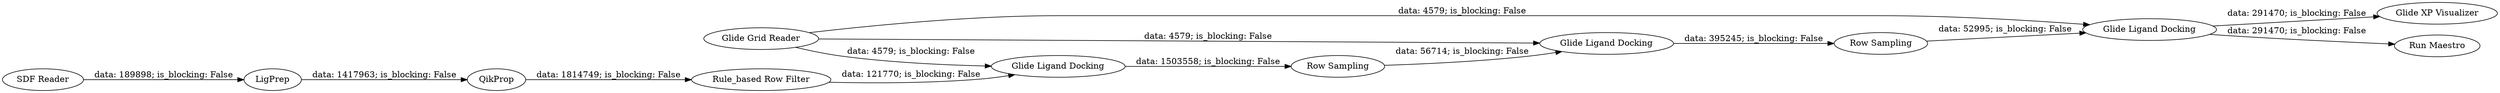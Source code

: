 digraph {
	"7999445678341766419_153" [label="Rule_based Row Filter"]
	"7999445678341766419_9687" [label=LigPrep]
	"7999445678341766419_146" [label="SDF Reader"]
	"7999445678341766419_96" [label=QikProp]
	"7999445678341766419_9689" [label="Glide Ligand Docking"]
	"7999445678341766419_9691" [label="Glide Ligand Docking"]
	"7999445678341766419_9692" [label="Glide XP Visualizer"]
	"7999445678341766419_9690" [label="Glide Ligand Docking"]
	"7999445678341766419_106" [label="Run Maestro"]
	"7999445678341766419_155" [label="Glide Grid Reader"]
	"7999445678341766419_140" [label="Row Sampling"]
	"7999445678341766419_138" [label="Row Sampling"]
	"7999445678341766419_96" -> "7999445678341766419_153" [label="data: 1814749; is_blocking: False"]
	"7999445678341766419_9690" -> "7999445678341766419_106" [label="data: 291470; is_blocking: False"]
	"7999445678341766419_138" -> "7999445678341766419_9689" [label="data: 56714; is_blocking: False"]
	"7999445678341766419_155" -> "7999445678341766419_9690" [label="data: 4579; is_blocking: False"]
	"7999445678341766419_155" -> "7999445678341766419_9689" [label="data: 4579; is_blocking: False"]
	"7999445678341766419_153" -> "7999445678341766419_9691" [label="data: 121770; is_blocking: False"]
	"7999445678341766419_155" -> "7999445678341766419_9691" [label="data: 4579; is_blocking: False"]
	"7999445678341766419_146" -> "7999445678341766419_9687" [label="data: 189898; is_blocking: False"]
	"7999445678341766419_9687" -> "7999445678341766419_96" [label="data: 1417963; is_blocking: False"]
	"7999445678341766419_9689" -> "7999445678341766419_140" [label="data: 395245; is_blocking: False"]
	"7999445678341766419_9690" -> "7999445678341766419_9692" [label="data: 291470; is_blocking: False"]
	"7999445678341766419_9691" -> "7999445678341766419_138" [label="data: 1503558; is_blocking: False"]
	"7999445678341766419_140" -> "7999445678341766419_9690" [label="data: 52995; is_blocking: False"]
	rankdir=LR
}
